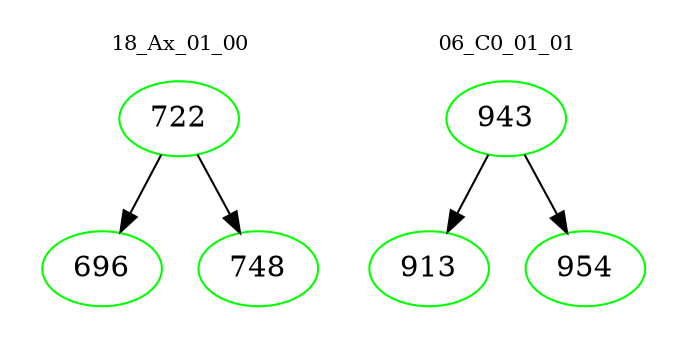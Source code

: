 digraph{
subgraph cluster_0 {
color = white
label = "18_Ax_01_00";
fontsize=10;
T0_722 [label="722", color="green"]
T0_722 -> T0_696 [color="black"]
T0_696 [label="696", color="green"]
T0_722 -> T0_748 [color="black"]
T0_748 [label="748", color="green"]
}
subgraph cluster_1 {
color = white
label = "06_C0_01_01";
fontsize=10;
T1_943 [label="943", color="green"]
T1_943 -> T1_913 [color="black"]
T1_913 [label="913", color="green"]
T1_943 -> T1_954 [color="black"]
T1_954 [label="954", color="green"]
}
}
